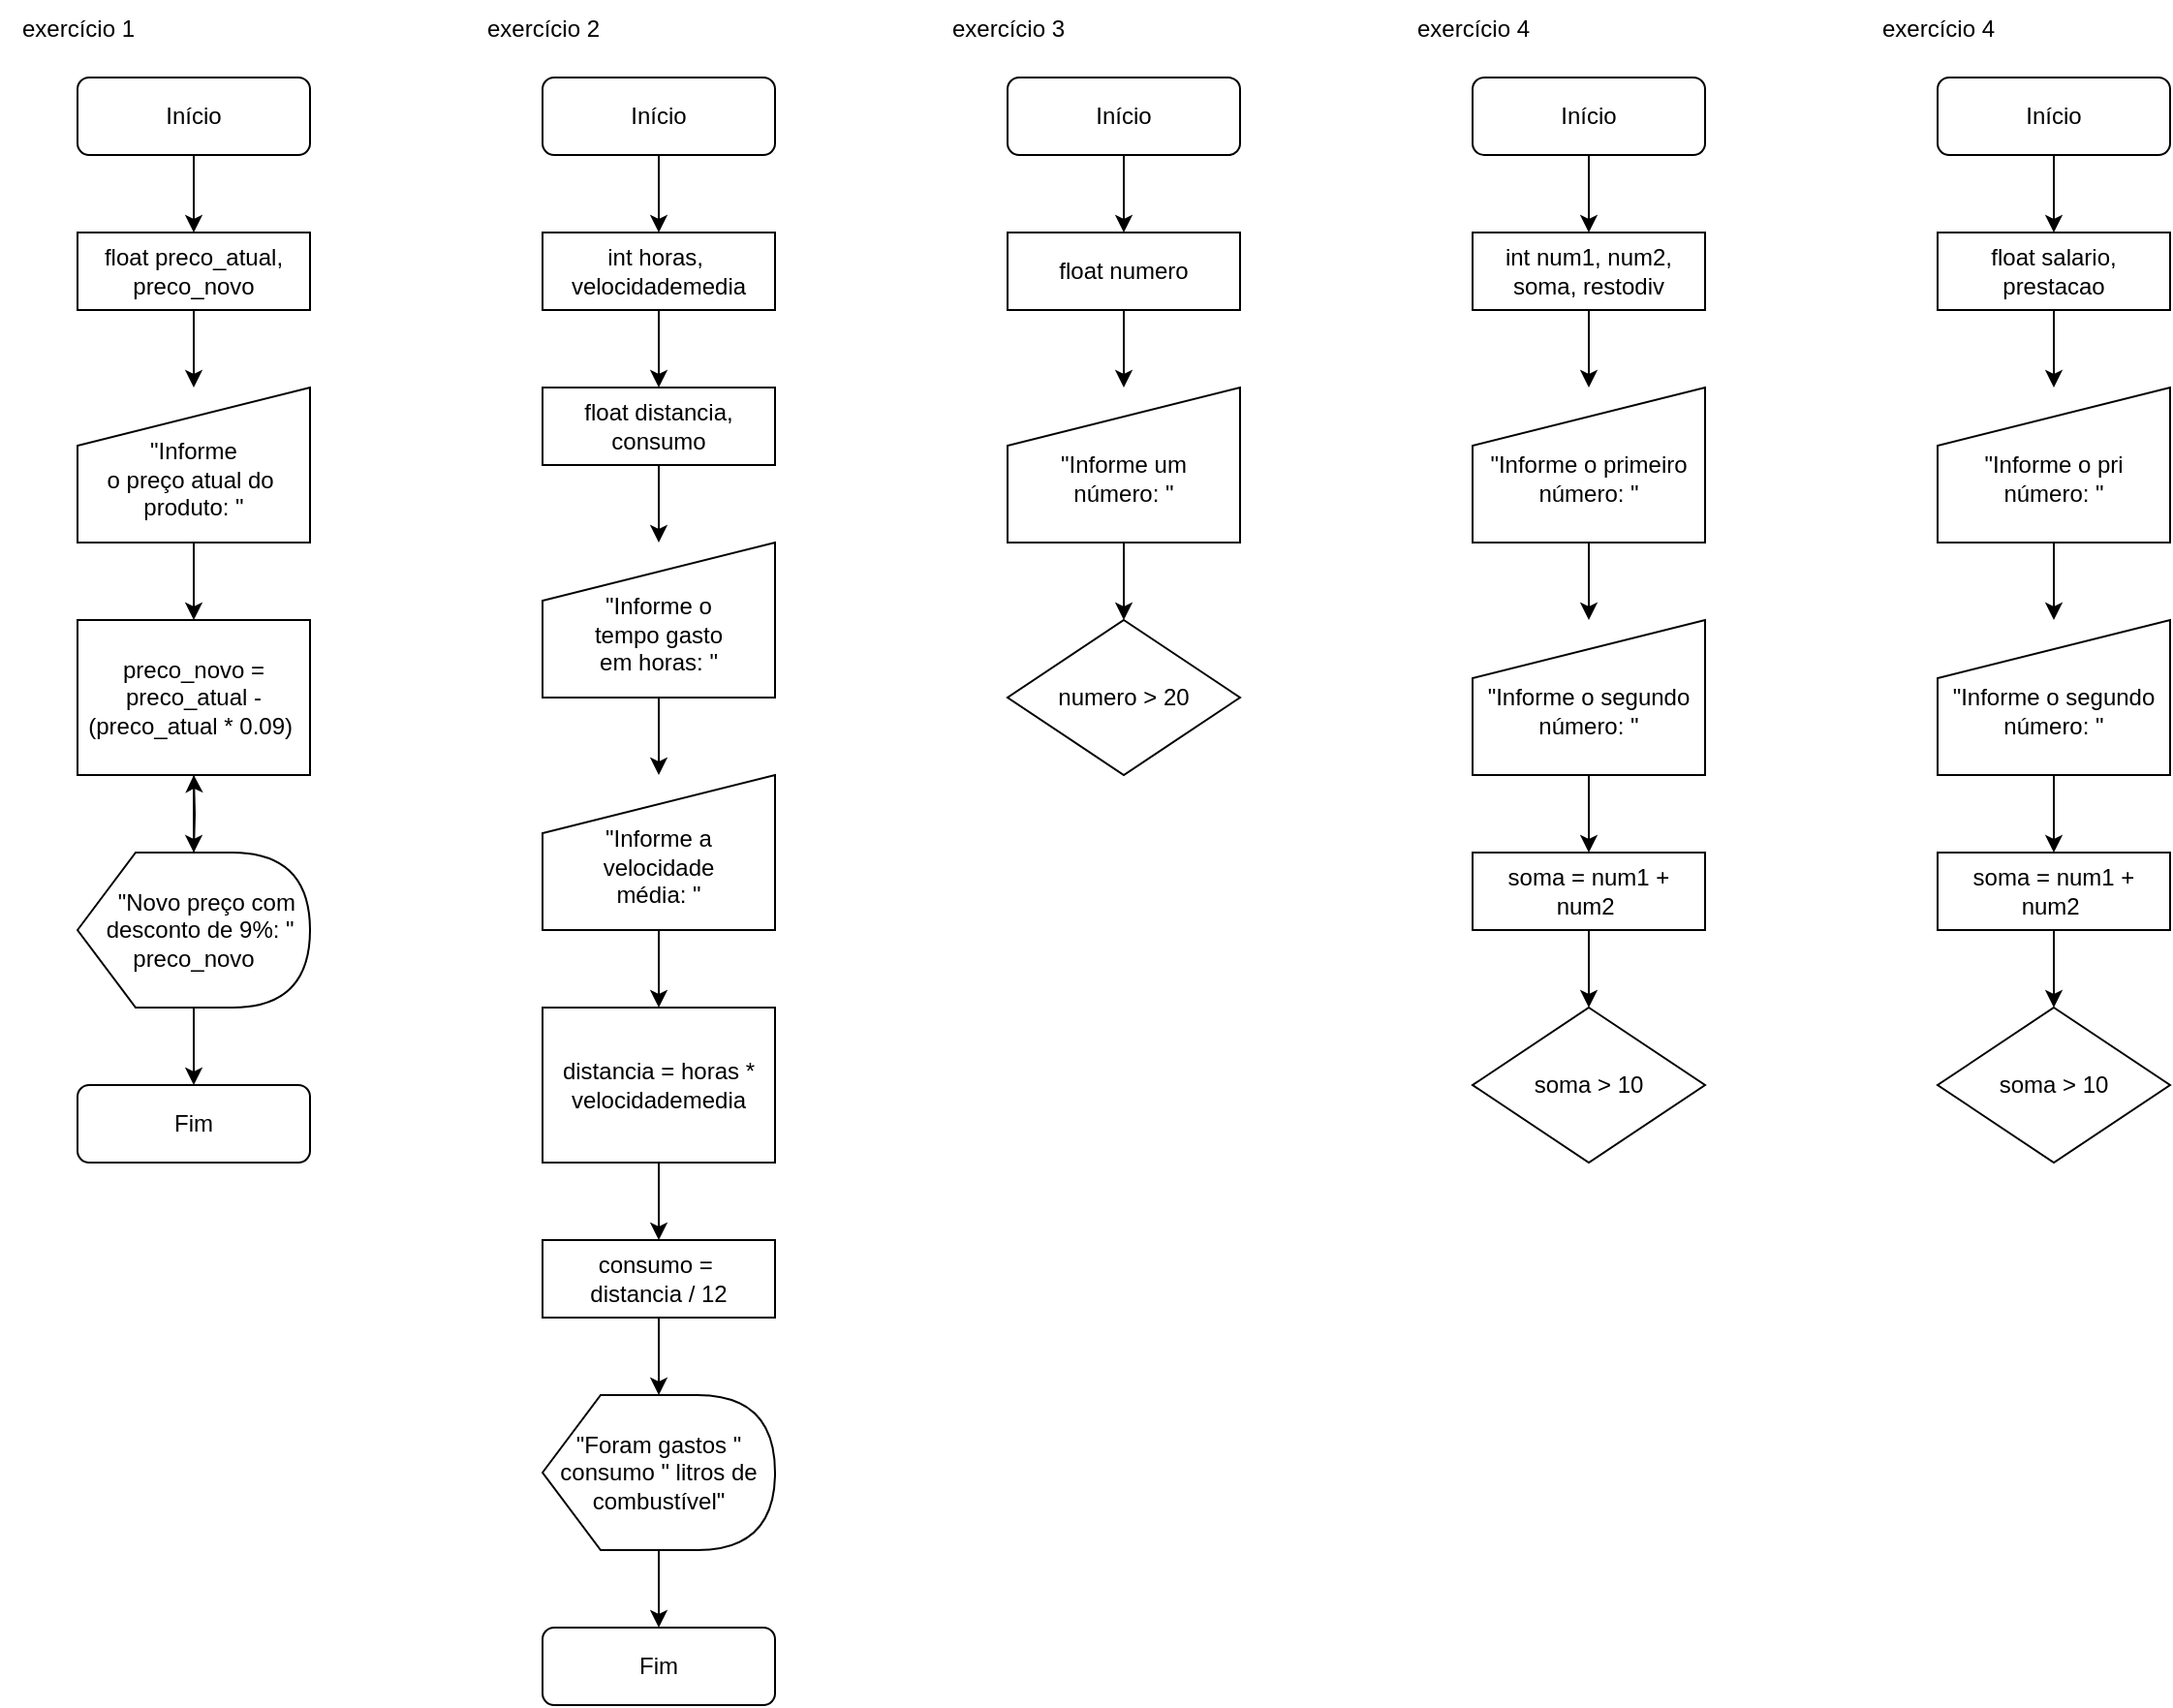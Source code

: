 <mxfile version="21.7.4" type="github">
  <diagram name="Página-1" id="6OJFohY8rK-hH3m3bg7i">
    <mxGraphModel dx="880" dy="452" grid="1" gridSize="10" guides="1" tooltips="1" connect="1" arrows="1" fold="1" page="1" pageScale="1" pageWidth="827" pageHeight="1169" math="0" shadow="0">
      <root>
        <mxCell id="0" />
        <mxCell id="1" parent="0" />
        <mxCell id="3HlrBlEwusMIzVOs72gr-17" value="" style="edgeStyle=orthogonalEdgeStyle;rounded=0;orthogonalLoop=1;jettySize=auto;html=1;" parent="1" source="3HlrBlEwusMIzVOs72gr-1" target="3HlrBlEwusMIzVOs72gr-14" edge="1">
          <mxGeometry relative="1" as="geometry" />
        </mxCell>
        <mxCell id="3HlrBlEwusMIzVOs72gr-1" value="Início" style="rounded=1;whiteSpace=wrap;html=1;" parent="1" vertex="1">
          <mxGeometry x="40" y="40" width="120" height="40" as="geometry" />
        </mxCell>
        <mxCell id="3HlrBlEwusMIzVOs72gr-24" value="" style="edgeStyle=orthogonalEdgeStyle;rounded=0;orthogonalLoop=1;jettySize=auto;html=1;exitX=0.5;exitY=1;exitDx=0;exitDy=0;" parent="1" target="3HlrBlEwusMIzVOs72gr-23" edge="1">
          <mxGeometry relative="1" as="geometry">
            <mxPoint x="100" y="440" as="sourcePoint" />
          </mxGeometry>
        </mxCell>
        <mxCell id="3HlrBlEwusMIzVOs72gr-15" value="" style="edgeStyle=orthogonalEdgeStyle;rounded=0;orthogonalLoop=1;jettySize=auto;html=1;" parent="1" source="3HlrBlEwusMIzVOs72gr-14" edge="1">
          <mxGeometry relative="1" as="geometry">
            <mxPoint x="100" y="200" as="targetPoint" />
          </mxGeometry>
        </mxCell>
        <mxCell id="3HlrBlEwusMIzVOs72gr-14" value="float preco_atual, preco_novo" style="whiteSpace=wrap;html=1;" parent="1" vertex="1">
          <mxGeometry x="40" y="120" width="120" height="40" as="geometry" />
        </mxCell>
        <mxCell id="3HlrBlEwusMIzVOs72gr-27" value="" style="edgeStyle=orthogonalEdgeStyle;rounded=0;orthogonalLoop=1;jettySize=auto;html=1;" parent="1" source="3HlrBlEwusMIzVOs72gr-23" target="3HlrBlEwusMIzVOs72gr-25" edge="1">
          <mxGeometry relative="1" as="geometry" />
        </mxCell>
        <mxCell id="3HlrBlEwusMIzVOs72gr-23" value="preco_novo = preco_atual - (preco_atual * 0.09)&amp;nbsp;" style="rounded=0;whiteSpace=wrap;html=1;" parent="1" vertex="1">
          <mxGeometry x="40" y="320" width="120" height="80" as="geometry" />
        </mxCell>
        <mxCell id="3HlrBlEwusMIzVOs72gr-30" value="" style="edgeStyle=orthogonalEdgeStyle;rounded=0;orthogonalLoop=1;jettySize=auto;html=1;" parent="1" source="3HlrBlEwusMIzVOs72gr-25" target="3HlrBlEwusMIzVOs72gr-29" edge="1">
          <mxGeometry relative="1" as="geometry" />
        </mxCell>
        <mxCell id="3HlrBlEwusMIzVOs72gr-25" value="&amp;nbsp; &amp;nbsp; &amp;nbsp;&quot;Novo preço com&amp;nbsp; &amp;nbsp; desconto de 9%: &quot; preco_novo" style="shape=display;whiteSpace=wrap;html=1;" parent="1" vertex="1">
          <mxGeometry x="40" y="440" width="120" height="80" as="geometry" />
        </mxCell>
        <mxCell id="3HlrBlEwusMIzVOs72gr-29" value="Fim" style="rounded=1;whiteSpace=wrap;html=1;" parent="1" vertex="1">
          <mxGeometry x="40" y="560" width="120" height="40" as="geometry" />
        </mxCell>
        <mxCell id="3HlrBlEwusMIzVOs72gr-35" value="exercício 1" style="text;html=1;align=center;verticalAlign=middle;resizable=0;points=[];autosize=1;strokeColor=none;fillColor=none;" parent="1" vertex="1">
          <mxGeometry width="80" height="30" as="geometry" />
        </mxCell>
        <mxCell id="3HlrBlEwusMIzVOs72gr-37" value="exercício 2" style="text;html=1;align=center;verticalAlign=middle;resizable=0;points=[];autosize=1;strokeColor=none;fillColor=none;" parent="1" vertex="1">
          <mxGeometry x="240" width="80" height="30" as="geometry" />
        </mxCell>
        <mxCell id="3HlrBlEwusMIzVOs72gr-44" value="" style="edgeStyle=orthogonalEdgeStyle;rounded=0;orthogonalLoop=1;jettySize=auto;html=1;" parent="1" source="3HlrBlEwusMIzVOs72gr-38" target="3HlrBlEwusMIzVOs72gr-41" edge="1">
          <mxGeometry relative="1" as="geometry" />
        </mxCell>
        <mxCell id="3HlrBlEwusMIzVOs72gr-38" value="Início" style="rounded=1;whiteSpace=wrap;html=1;" parent="1" vertex="1">
          <mxGeometry x="280" y="40" width="120" height="40" as="geometry" />
        </mxCell>
        <mxCell id="3HlrBlEwusMIzVOs72gr-45" value="" style="edgeStyle=orthogonalEdgeStyle;rounded=0;orthogonalLoop=1;jettySize=auto;html=1;" parent="1" source="3HlrBlEwusMIzVOs72gr-41" target="3HlrBlEwusMIzVOs72gr-42" edge="1">
          <mxGeometry relative="1" as="geometry" />
        </mxCell>
        <mxCell id="3HlrBlEwusMIzVOs72gr-41" value="&lt;font&gt;int horas,&amp;nbsp;&lt;br&gt;&lt;/font&gt;velocidademedia" style="rounded=0;whiteSpace=wrap;html=1;" parent="1" vertex="1">
          <mxGeometry x="280" y="120" width="120" height="40" as="geometry" />
        </mxCell>
        <mxCell id="4Ul2uqk5TLcKOXgZtuCx-5" value="" style="edgeStyle=orthogonalEdgeStyle;rounded=0;orthogonalLoop=1;jettySize=auto;html=1;" parent="1" source="3HlrBlEwusMIzVOs72gr-42" target="4Ul2uqk5TLcKOXgZtuCx-2" edge="1">
          <mxGeometry relative="1" as="geometry" />
        </mxCell>
        <mxCell id="3HlrBlEwusMIzVOs72gr-42" value="float distancia, consumo" style="rounded=0;whiteSpace=wrap;html=1;" parent="1" vertex="1">
          <mxGeometry x="280" y="200" width="120" height="40" as="geometry" />
        </mxCell>
        <mxCell id="4Ul2uqk5TLcKOXgZtuCx-6" value="" style="edgeStyle=orthogonalEdgeStyle;rounded=0;orthogonalLoop=1;jettySize=auto;html=1;" parent="1" source="4Ul2uqk5TLcKOXgZtuCx-2" target="4Ul2uqk5TLcKOXgZtuCx-3" edge="1">
          <mxGeometry relative="1" as="geometry" />
        </mxCell>
        <mxCell id="4Ul2uqk5TLcKOXgZtuCx-2" value="&lt;font style=&quot;border-color: var(--border-color);&quot;&gt;&lt;font style=&quot;border-color: var(--border-color);&quot;&gt;&lt;br&gt;&quot;Informe o&lt;/font&gt;&lt;br style=&quot;border-color: var(--border-color);&quot;&gt;tempo&amp;nbsp;&lt;/font&gt;&lt;font style=&quot;border-color: var(--border-color);&quot;&gt;gasto&lt;/font&gt;&lt;br style=&quot;border-color: var(--border-color);&quot;&gt;&lt;font style=&quot;border-color: var(--border-color);&quot;&gt;em horas: &quot;&lt;/font&gt;" style="shape=manualInput;whiteSpace=wrap;html=1;" parent="1" vertex="1">
          <mxGeometry x="280" y="280" width="120" height="80" as="geometry" />
        </mxCell>
        <mxCell id="4Ul2uqk5TLcKOXgZtuCx-11" value="" style="edgeStyle=orthogonalEdgeStyle;rounded=0;orthogonalLoop=1;jettySize=auto;html=1;" parent="1" source="4Ul2uqk5TLcKOXgZtuCx-3" target="4Ul2uqk5TLcKOXgZtuCx-9" edge="1">
          <mxGeometry relative="1" as="geometry" />
        </mxCell>
        <mxCell id="4Ul2uqk5TLcKOXgZtuCx-3" value="&lt;br&gt;&quot;Informe a&lt;br style=&quot;border-color: var(--border-color);&quot;&gt;velocidade&lt;br style=&quot;border-color: var(--border-color);&quot;&gt;média: &quot;" style="shape=manualInput;whiteSpace=wrap;html=1;" parent="1" vertex="1">
          <mxGeometry x="280" y="400" width="120" height="80" as="geometry" />
        </mxCell>
        <mxCell id="4Ul2uqk5TLcKOXgZtuCx-17" value="" style="edgeStyle=orthogonalEdgeStyle;rounded=0;orthogonalLoop=1;jettySize=auto;html=1;" parent="1" source="4Ul2uqk5TLcKOXgZtuCx-4" target="3HlrBlEwusMIzVOs72gr-23" edge="1">
          <mxGeometry relative="1" as="geometry" />
        </mxCell>
        <mxCell id="4Ul2uqk5TLcKOXgZtuCx-4" value="&lt;br&gt;&quot;Informe&lt;br style=&quot;border-color: var(--border-color);&quot;&gt;o preço atual do&amp;nbsp; produto: &quot;" style="shape=manualInput;whiteSpace=wrap;html=1;" parent="1" vertex="1">
          <mxGeometry x="40" y="200" width="120" height="80" as="geometry" />
        </mxCell>
        <mxCell id="4Ul2uqk5TLcKOXgZtuCx-12" value="" style="edgeStyle=orthogonalEdgeStyle;rounded=0;orthogonalLoop=1;jettySize=auto;html=1;" parent="1" source="4Ul2uqk5TLcKOXgZtuCx-9" target="4Ul2uqk5TLcKOXgZtuCx-10" edge="1">
          <mxGeometry relative="1" as="geometry" />
        </mxCell>
        <mxCell id="4Ul2uqk5TLcKOXgZtuCx-9" value="distancia =&amp;nbsp;horas * velocidademedia" style="rounded=0;whiteSpace=wrap;html=1;" parent="1" vertex="1">
          <mxGeometry x="280" y="520" width="120" height="80" as="geometry" />
        </mxCell>
        <mxCell id="4Ul2uqk5TLcKOXgZtuCx-14" value="" style="edgeStyle=orthogonalEdgeStyle;rounded=0;orthogonalLoop=1;jettySize=auto;html=1;" parent="1" source="4Ul2uqk5TLcKOXgZtuCx-10" target="4Ul2uqk5TLcKOXgZtuCx-13" edge="1">
          <mxGeometry relative="1" as="geometry" />
        </mxCell>
        <mxCell id="4Ul2uqk5TLcKOXgZtuCx-10" value="consumo =&amp;nbsp;&lt;br&gt;distancia / 12" style="rounded=0;whiteSpace=wrap;html=1;" parent="1" vertex="1">
          <mxGeometry x="280" y="640" width="120" height="40" as="geometry" />
        </mxCell>
        <mxCell id="4Ul2uqk5TLcKOXgZtuCx-16" value="" style="edgeStyle=orthogonalEdgeStyle;rounded=0;orthogonalLoop=1;jettySize=auto;html=1;" parent="1" source="4Ul2uqk5TLcKOXgZtuCx-13" target="4Ul2uqk5TLcKOXgZtuCx-15" edge="1">
          <mxGeometry relative="1" as="geometry" />
        </mxCell>
        <mxCell id="4Ul2uqk5TLcKOXgZtuCx-13" value="&quot;Foram gastos &quot; consumo &quot; litros de combustível&quot;" style="shape=display;whiteSpace=wrap;html=1;" parent="1" vertex="1">
          <mxGeometry x="280" y="720" width="120" height="80" as="geometry" />
        </mxCell>
        <mxCell id="4Ul2uqk5TLcKOXgZtuCx-15" value="Fim" style="rounded=1;whiteSpace=wrap;html=1;" parent="1" vertex="1">
          <mxGeometry x="280" y="840" width="120" height="40" as="geometry" />
        </mxCell>
        <mxCell id="4Ul2uqk5TLcKOXgZtuCx-18" value="exercício 3" style="text;html=1;align=center;verticalAlign=middle;resizable=0;points=[];autosize=1;strokeColor=none;fillColor=none;" parent="1" vertex="1">
          <mxGeometry x="480" width="80" height="30" as="geometry" />
        </mxCell>
        <mxCell id="4Ul2uqk5TLcKOXgZtuCx-19" value="exercício 4" style="text;html=1;align=center;verticalAlign=middle;resizable=0;points=[];autosize=1;strokeColor=none;fillColor=none;" parent="1" vertex="1">
          <mxGeometry x="720" width="80" height="30" as="geometry" />
        </mxCell>
        <mxCell id="4Ul2uqk5TLcKOXgZtuCx-26" value="" style="edgeStyle=orthogonalEdgeStyle;rounded=0;orthogonalLoop=1;jettySize=auto;html=1;" parent="1" source="4Ul2uqk5TLcKOXgZtuCx-20" target="4Ul2uqk5TLcKOXgZtuCx-24" edge="1">
          <mxGeometry relative="1" as="geometry" />
        </mxCell>
        <mxCell id="4Ul2uqk5TLcKOXgZtuCx-20" value="Início" style="rounded=1;whiteSpace=wrap;html=1;" parent="1" vertex="1">
          <mxGeometry x="520" y="40" width="120" height="40" as="geometry" />
        </mxCell>
        <mxCell id="4Ul2uqk5TLcKOXgZtuCx-27" value="" style="edgeStyle=orthogonalEdgeStyle;rounded=0;orthogonalLoop=1;jettySize=auto;html=1;" parent="1" source="4Ul2uqk5TLcKOXgZtuCx-21" target="4Ul2uqk5TLcKOXgZtuCx-25" edge="1">
          <mxGeometry relative="1" as="geometry" />
        </mxCell>
        <mxCell id="4Ul2uqk5TLcKOXgZtuCx-21" value="Início" style="rounded=1;whiteSpace=wrap;html=1;" parent="1" vertex="1">
          <mxGeometry x="760" y="40" width="120" height="40" as="geometry" />
        </mxCell>
        <mxCell id="MowBQ1_9IW9g_iaOD-7B-3" value="" style="edgeStyle=orthogonalEdgeStyle;rounded=0;orthogonalLoop=1;jettySize=auto;html=1;" edge="1" parent="1" source="4Ul2uqk5TLcKOXgZtuCx-24" target="MowBQ1_9IW9g_iaOD-7B-2">
          <mxGeometry relative="1" as="geometry" />
        </mxCell>
        <mxCell id="4Ul2uqk5TLcKOXgZtuCx-24" value="float numero" style="rounded=0;whiteSpace=wrap;html=1;" parent="1" vertex="1">
          <mxGeometry x="520" y="120" width="120" height="40" as="geometry" />
        </mxCell>
        <mxCell id="MowBQ1_9IW9g_iaOD-7B-18" value="" style="edgeStyle=orthogonalEdgeStyle;rounded=0;orthogonalLoop=1;jettySize=auto;html=1;" edge="1" parent="1" source="4Ul2uqk5TLcKOXgZtuCx-25" target="MowBQ1_9IW9g_iaOD-7B-16">
          <mxGeometry relative="1" as="geometry" />
        </mxCell>
        <mxCell id="4Ul2uqk5TLcKOXgZtuCx-25" value="int num1, num2,&lt;br&gt;soma, restodiv" style="rounded=0;whiteSpace=wrap;html=1;" parent="1" vertex="1">
          <mxGeometry x="760" y="120" width="120" height="40" as="geometry" />
        </mxCell>
        <mxCell id="MowBQ1_9IW9g_iaOD-7B-5" value="" style="edgeStyle=orthogonalEdgeStyle;rounded=0;orthogonalLoop=1;jettySize=auto;html=1;" edge="1" parent="1" source="MowBQ1_9IW9g_iaOD-7B-2" target="MowBQ1_9IW9g_iaOD-7B-4">
          <mxGeometry relative="1" as="geometry" />
        </mxCell>
        <mxCell id="MowBQ1_9IW9g_iaOD-7B-2" value="&lt;br&gt;&quot;Informe um&lt;br&gt;número: &quot;" style="shape=manualInput;whiteSpace=wrap;html=1;" vertex="1" parent="1">
          <mxGeometry x="520" y="200" width="120" height="80" as="geometry" />
        </mxCell>
        <mxCell id="MowBQ1_9IW9g_iaOD-7B-4" value="numero &amp;gt; 20" style="rhombus;whiteSpace=wrap;html=1;" vertex="1" parent="1">
          <mxGeometry x="520" y="320" width="120" height="80" as="geometry" />
        </mxCell>
        <mxCell id="MowBQ1_9IW9g_iaOD-7B-19" value="" style="edgeStyle=orthogonalEdgeStyle;rounded=0;orthogonalLoop=1;jettySize=auto;html=1;" edge="1" parent="1" source="MowBQ1_9IW9g_iaOD-7B-16" target="MowBQ1_9IW9g_iaOD-7B-17">
          <mxGeometry relative="1" as="geometry" />
        </mxCell>
        <mxCell id="MowBQ1_9IW9g_iaOD-7B-16" value="&lt;br&gt;&quot;Informe o primeiro&lt;br&gt;número: &quot;" style="shape=manualInput;whiteSpace=wrap;html=1;" vertex="1" parent="1">
          <mxGeometry x="760" y="200" width="120" height="80" as="geometry" />
        </mxCell>
        <mxCell id="MowBQ1_9IW9g_iaOD-7B-21" value="" style="edgeStyle=orthogonalEdgeStyle;rounded=0;orthogonalLoop=1;jettySize=auto;html=1;" edge="1" parent="1" source="MowBQ1_9IW9g_iaOD-7B-17" target="MowBQ1_9IW9g_iaOD-7B-20">
          <mxGeometry relative="1" as="geometry" />
        </mxCell>
        <mxCell id="MowBQ1_9IW9g_iaOD-7B-17" value="&lt;br&gt;&quot;Informe o segundo&lt;br&gt;número: &quot;" style="shape=manualInput;whiteSpace=wrap;html=1;" vertex="1" parent="1">
          <mxGeometry x="760" y="320" width="120" height="80" as="geometry" />
        </mxCell>
        <mxCell id="MowBQ1_9IW9g_iaOD-7B-23" value="" style="edgeStyle=orthogonalEdgeStyle;rounded=0;orthogonalLoop=1;jettySize=auto;html=1;" edge="1" parent="1" source="MowBQ1_9IW9g_iaOD-7B-20" target="MowBQ1_9IW9g_iaOD-7B-22">
          <mxGeometry relative="1" as="geometry" />
        </mxCell>
        <mxCell id="MowBQ1_9IW9g_iaOD-7B-20" value="soma = num1 + num2&amp;nbsp;" style="whiteSpace=wrap;html=1;" vertex="1" parent="1">
          <mxGeometry x="760" y="440" width="120" height="40" as="geometry" />
        </mxCell>
        <mxCell id="MowBQ1_9IW9g_iaOD-7B-22" value="soma &amp;gt; 10" style="rhombus;whiteSpace=wrap;html=1;" vertex="1" parent="1">
          <mxGeometry x="760" y="520" width="120" height="80" as="geometry" />
        </mxCell>
        <mxCell id="MowBQ1_9IW9g_iaOD-7B-29" value="exercício 4" style="text;html=1;align=center;verticalAlign=middle;resizable=0;points=[];autosize=1;strokeColor=none;fillColor=none;" vertex="1" parent="1">
          <mxGeometry x="960" width="80" height="30" as="geometry" />
        </mxCell>
        <mxCell id="MowBQ1_9IW9g_iaOD-7B-30" value="" style="edgeStyle=orthogonalEdgeStyle;rounded=0;orthogonalLoop=1;jettySize=auto;html=1;" edge="1" source="MowBQ1_9IW9g_iaOD-7B-31" target="MowBQ1_9IW9g_iaOD-7B-33" parent="1">
          <mxGeometry relative="1" as="geometry" />
        </mxCell>
        <mxCell id="MowBQ1_9IW9g_iaOD-7B-31" value="Início" style="rounded=1;whiteSpace=wrap;html=1;" vertex="1" parent="1">
          <mxGeometry x="1000" y="40" width="120" height="40" as="geometry" />
        </mxCell>
        <mxCell id="MowBQ1_9IW9g_iaOD-7B-32" value="" style="edgeStyle=orthogonalEdgeStyle;rounded=0;orthogonalLoop=1;jettySize=auto;html=1;" edge="1" source="MowBQ1_9IW9g_iaOD-7B-33" target="MowBQ1_9IW9g_iaOD-7B-35" parent="1">
          <mxGeometry relative="1" as="geometry" />
        </mxCell>
        <mxCell id="MowBQ1_9IW9g_iaOD-7B-33" value="float salario, prestacao" style="rounded=0;whiteSpace=wrap;html=1;" vertex="1" parent="1">
          <mxGeometry x="1000" y="120" width="120" height="40" as="geometry" />
        </mxCell>
        <mxCell id="MowBQ1_9IW9g_iaOD-7B-34" value="" style="edgeStyle=orthogonalEdgeStyle;rounded=0;orthogonalLoop=1;jettySize=auto;html=1;" edge="1" source="MowBQ1_9IW9g_iaOD-7B-35" target="MowBQ1_9IW9g_iaOD-7B-37" parent="1">
          <mxGeometry relative="1" as="geometry" />
        </mxCell>
        <mxCell id="MowBQ1_9IW9g_iaOD-7B-35" value="&lt;br&gt;&quot;Informe o pri&lt;br&gt;número: &quot;" style="shape=manualInput;whiteSpace=wrap;html=1;" vertex="1" parent="1">
          <mxGeometry x="1000" y="200" width="120" height="80" as="geometry" />
        </mxCell>
        <mxCell id="MowBQ1_9IW9g_iaOD-7B-36" value="" style="edgeStyle=orthogonalEdgeStyle;rounded=0;orthogonalLoop=1;jettySize=auto;html=1;" edge="1" source="MowBQ1_9IW9g_iaOD-7B-37" target="MowBQ1_9IW9g_iaOD-7B-39" parent="1">
          <mxGeometry relative="1" as="geometry" />
        </mxCell>
        <mxCell id="MowBQ1_9IW9g_iaOD-7B-37" value="&lt;br&gt;&quot;Informe o segundo&lt;br&gt;número: &quot;" style="shape=manualInput;whiteSpace=wrap;html=1;" vertex="1" parent="1">
          <mxGeometry x="1000" y="320" width="120" height="80" as="geometry" />
        </mxCell>
        <mxCell id="MowBQ1_9IW9g_iaOD-7B-38" value="" style="edgeStyle=orthogonalEdgeStyle;rounded=0;orthogonalLoop=1;jettySize=auto;html=1;" edge="1" source="MowBQ1_9IW9g_iaOD-7B-39" target="MowBQ1_9IW9g_iaOD-7B-40" parent="1">
          <mxGeometry relative="1" as="geometry" />
        </mxCell>
        <mxCell id="MowBQ1_9IW9g_iaOD-7B-39" value="soma = num1 + num2&amp;nbsp;" style="whiteSpace=wrap;html=1;" vertex="1" parent="1">
          <mxGeometry x="1000" y="440" width="120" height="40" as="geometry" />
        </mxCell>
        <mxCell id="MowBQ1_9IW9g_iaOD-7B-40" value="soma &amp;gt; 10" style="rhombus;whiteSpace=wrap;html=1;" vertex="1" parent="1">
          <mxGeometry x="1000" y="520" width="120" height="80" as="geometry" />
        </mxCell>
      </root>
    </mxGraphModel>
  </diagram>
</mxfile>
